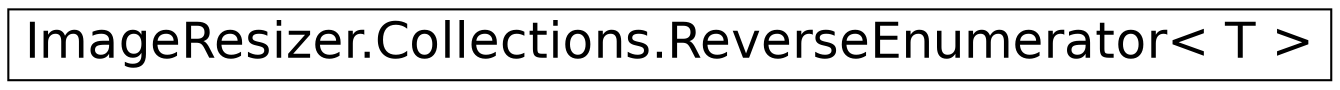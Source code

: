 digraph G
{
  edge [fontname="Helvetica",fontsize="24",labelfontname="Helvetica",labelfontsize="24"];
  node [fontname="Helvetica",fontsize="24",shape=record];
  rankdir="LR";
  Node1 [label="ImageResizer.Collections.ReverseEnumerator\< T \>",height=0.2,width=0.4,color="black", fillcolor="white", style="filled",URL="$class_image_resizer_1_1_collections_1_1_reverse_enumerator-g.html"];
}
